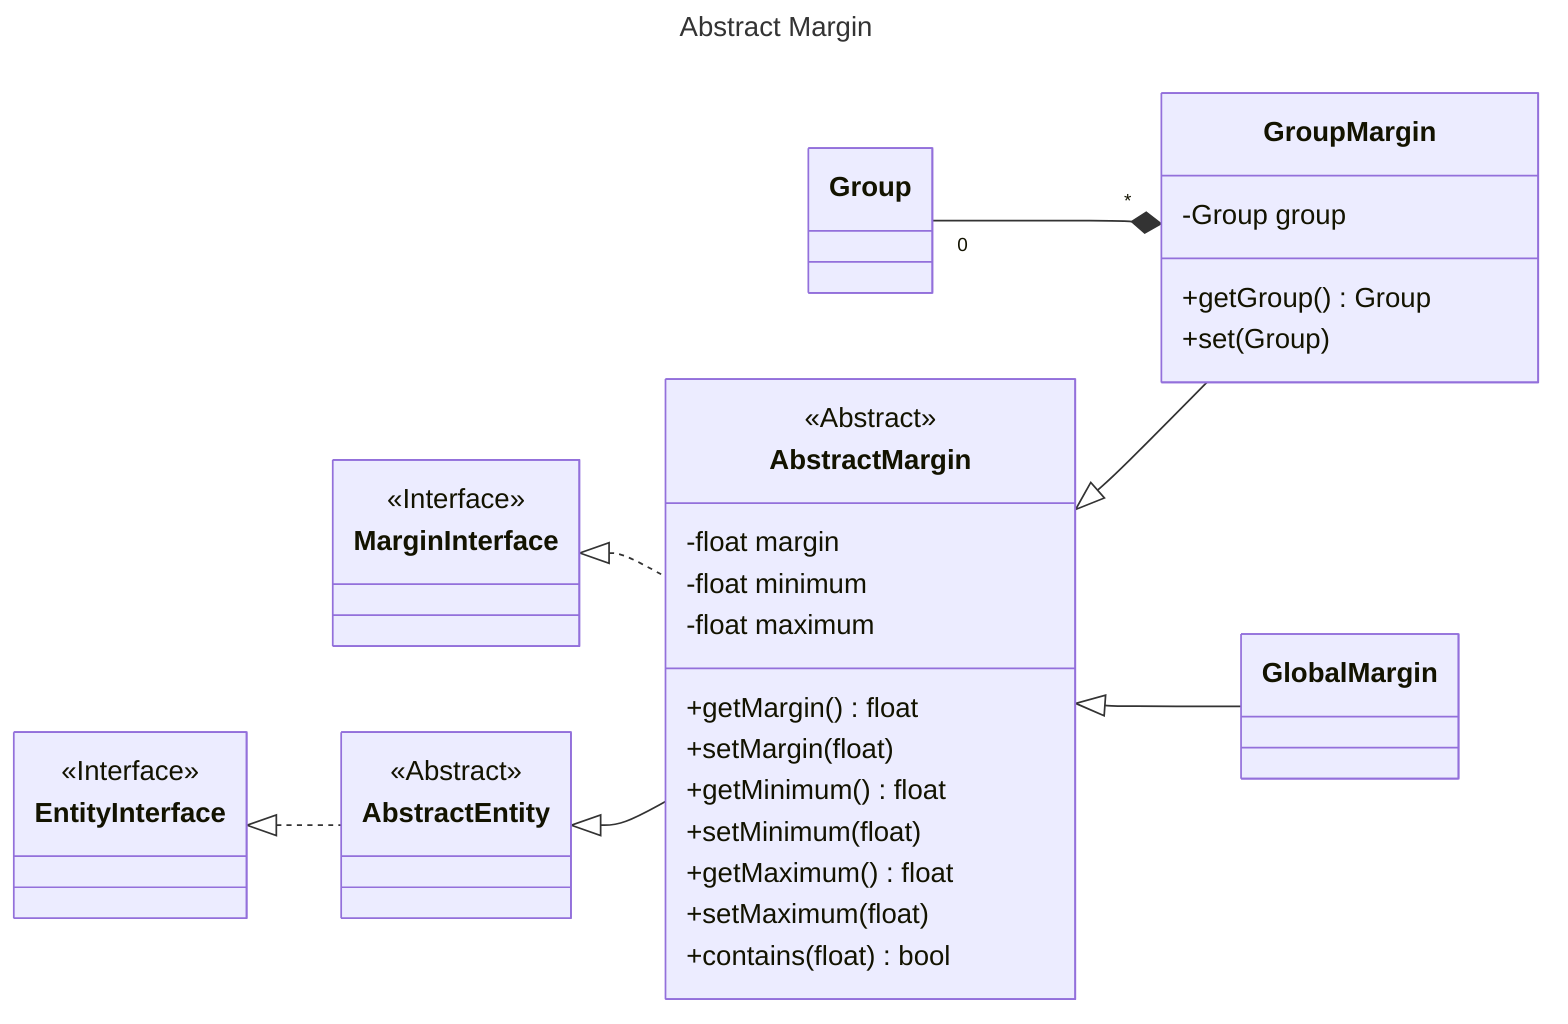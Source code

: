---
title: Abstract Margin
---
classDiagram
    direction LR

    class MarginInterface {
        <<Interface>>
    }

    class AbstractMargin {
        <<Abstract>>
        -float margin
        -float minimum
        -float maximum
        +getMargin() float
        +setMargin(float)
        +getMinimum() float
        +setMinimum(float)
        +getMaximum() float
        +setMaximum(float)
        +contains(float) bool
    }

    class GroupMargin {
        -Group group
        +getGroup() Group
        +set(Group)
    }

    class GlobalMargin {
    }

    class Group {
    }

    class AbstractEntity {
        <<Abstract>>
    }

    class EntityInterface {
        <<Interface>>
    }

    EntityInterface <|.. AbstractEntity
    AbstractEntity <|-- AbstractMargin
    MarginInterface <|.. AbstractMargin
    AbstractMargin <|-- GroupMargin
    AbstractMargin <|-- GlobalMargin
    Group "0" --* "*" GroupMargin

    click MarginInterface call nodeCallback()
    click EntityInterface call nodeCallback()
    click AbstractEntity call nodeCallback()
    click Group call nodeCallback()